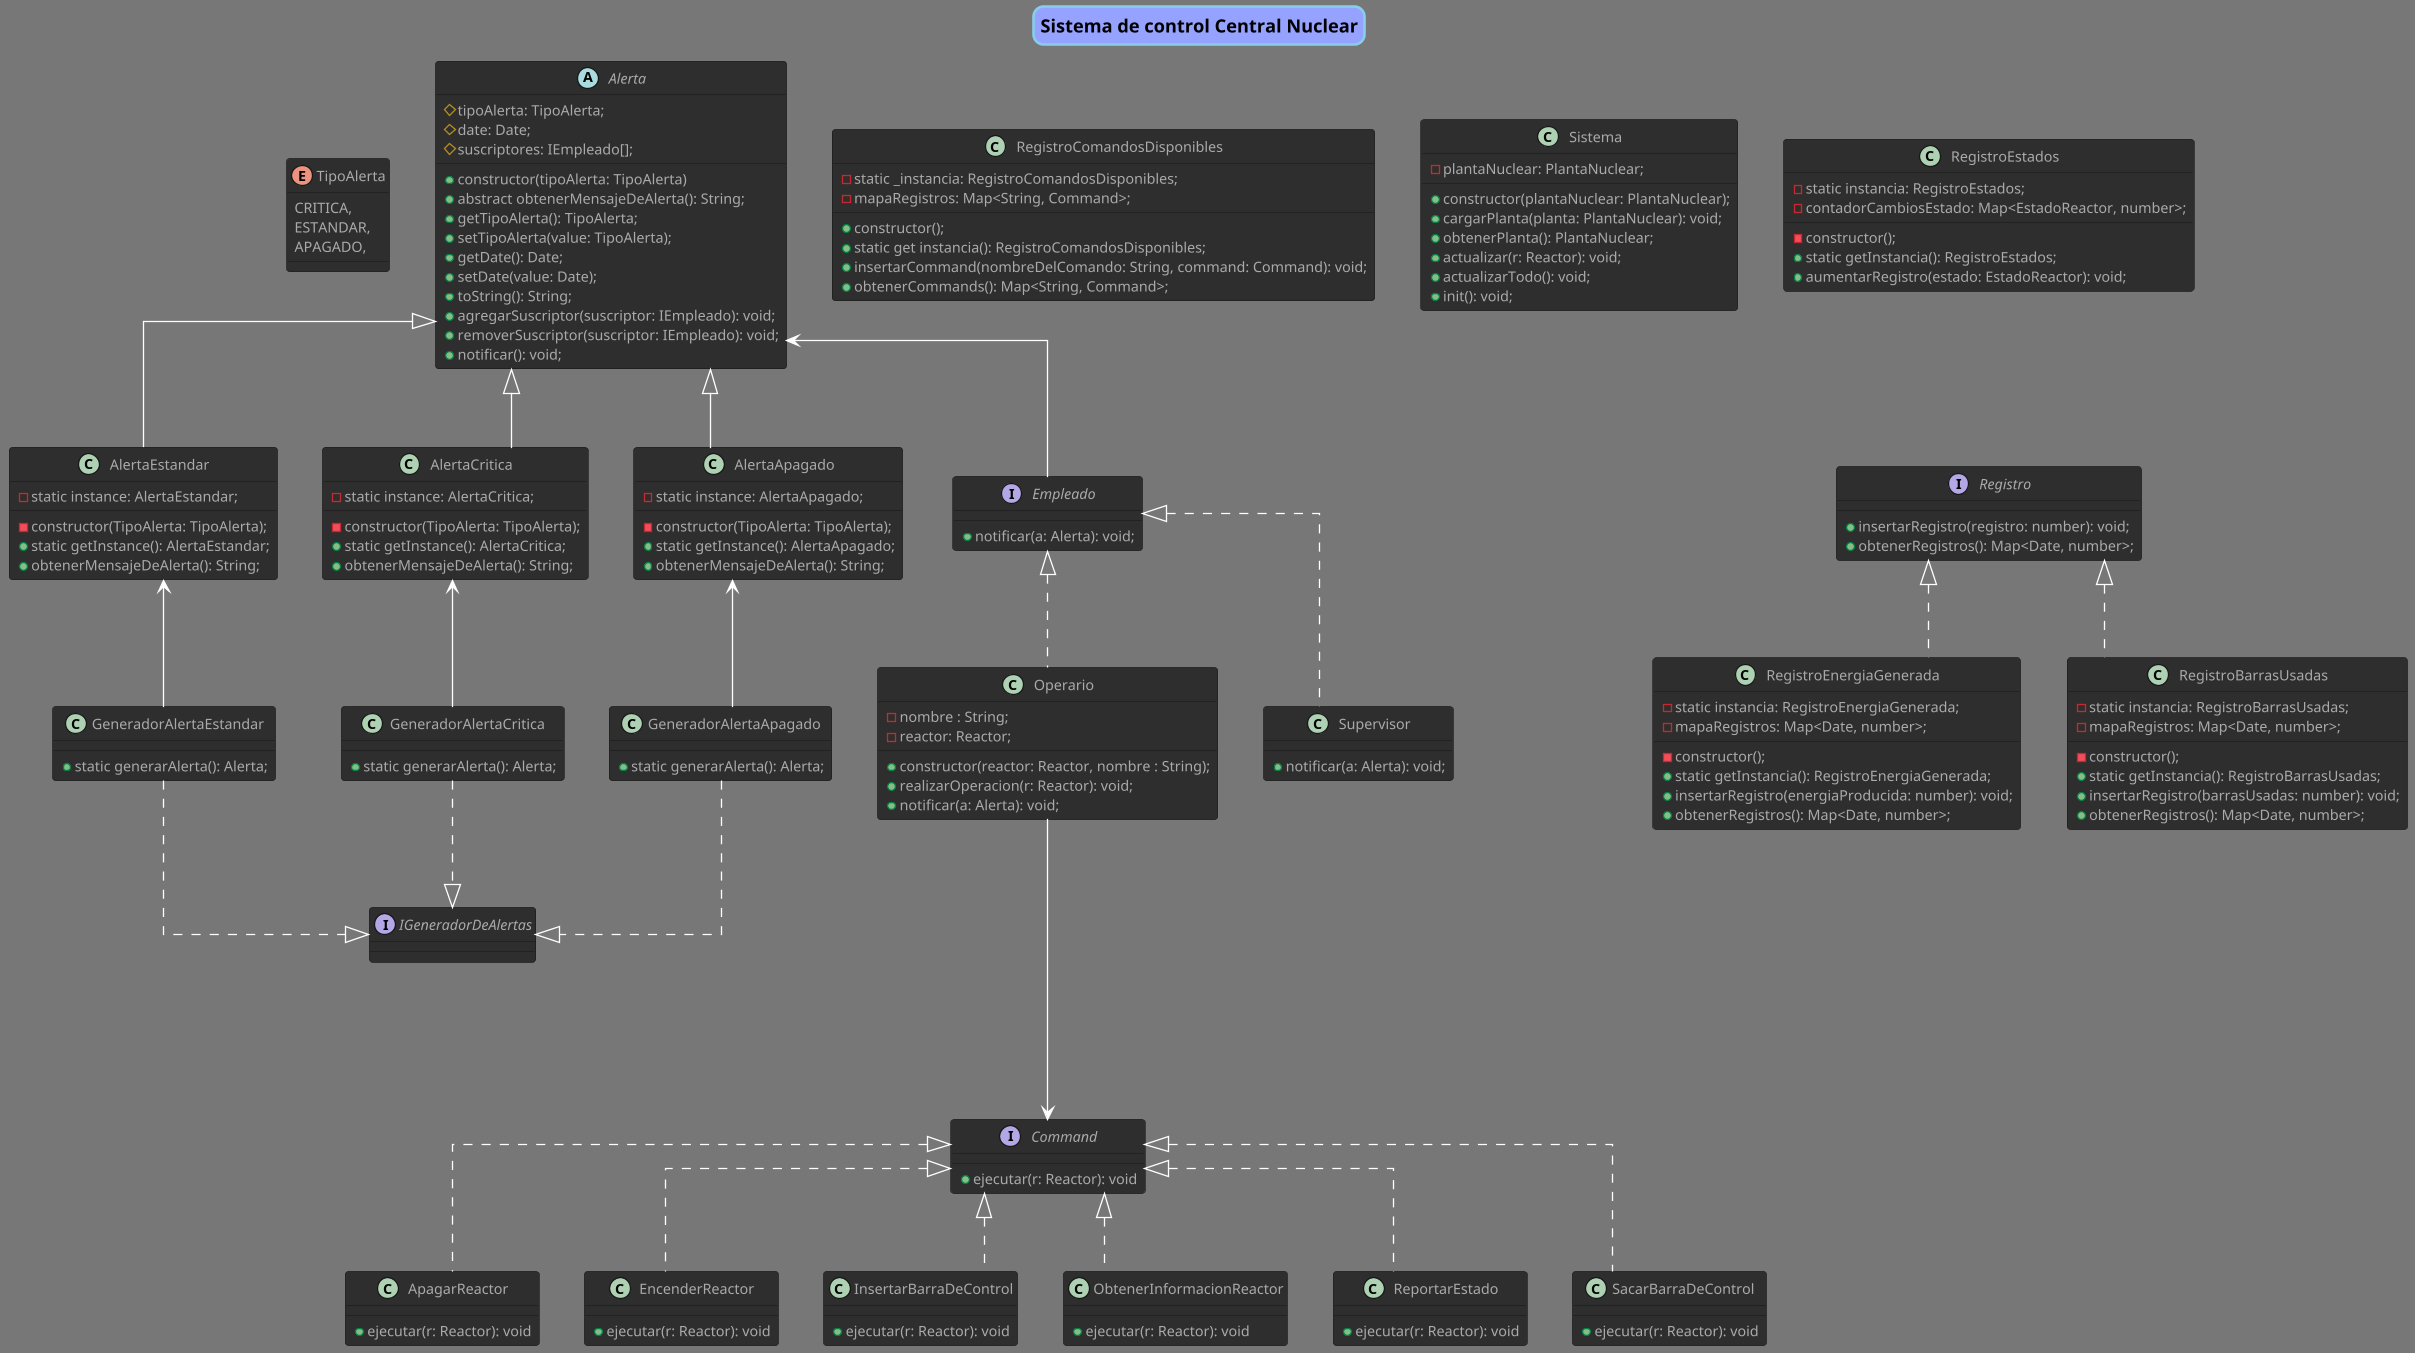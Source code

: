 @startuml Tp

title "Sistema de control Central Nuclear"
!theme reddress-darkblue
scale 1.3
skinparam Linetype ortho

skinparam titleBorderRoundCorner 15
skinparam titleBorderThickness 2
skinparam titleBorderColor skyBlue
skinparam titleBackgroundColor #96a2ff



interface Command {
    +ejecutar(r: Reactor): void
}

class ApagarReactor {
    +ejecutar(r: Reactor): void
}

class EncenderReactor {
    +ejecutar(r: Reactor): void
}

class InsertarBarraDeControl {
    +ejecutar(r: Reactor): void
}

class ObtenerInformacionReactor {
    +ejecutar(r: Reactor): void
}

class ReportarEstado {
    +ejecutar(r: Reactor): void
}

class SacarBarraDeControl {
    +ejecutar(r: Reactor): void
}

class RegistroComandosDisponibles {
    -static _instancia: RegistroComandosDisponibles;
    -mapaRegistros: Map<String, Command>;
    
    +constructor();
    +static get instancia(): RegistroComandosDisponibles;
    +insertarCommand(nombreDelComando: String, command: Command): void;
    +obtenerCommands(): Map<String, Command>;
}

abstract class Alerta {
    #tipoAlerta: TipoAlerta;
    #date: Date;
    #suscriptores: IEmpleado[];

    +constructor(tipoAlerta: TipoAlerta)
    +abstract obtenerMensajeDeAlerta(): String;
    +getTipoAlerta(): TipoAlerta;
    +setTipoAlerta(value: TipoAlerta);
    +getDate(): Date;
    +setDate(value: Date);
    +toString(): String;
    +agregarSuscriptor(suscriptor: IEmpleado): void;
    +removerSuscriptor(suscriptor: IEmpleado): void;
    +notificar(): void;
}

class AlertaApagado {
    -static instance: AlertaApagado;

    -constructor(TipoAlerta: TipoAlerta);
    +static getInstance(): AlertaApagado;
    +obtenerMensajeDeAlerta(): String;
}

class AlertaCritica {
    -static instance: AlertaCritica;

    -constructor(TipoAlerta: TipoAlerta);
    +static getInstance(): AlertaCritica;
    +obtenerMensajeDeAlerta(): String;
}

class AlertaEstandar {
    -static instance: AlertaEstandar;

    -constructor(TipoAlerta: TipoAlerta);
    +static getInstance(): AlertaEstandar;
    +obtenerMensajeDeAlerta(): String;
}

interface IGeneradorDeAlertas {

}

class GeneradorAlertaApagado {
    +static generarAlerta(): Alerta;
}

class GeneradorAlertaCritica {
    +static generarAlerta(): Alerta;
}

class GeneradorAlertaEstandar {
    +static generarAlerta(): Alerta;
}

enum TipoAlerta {
    CRITICA,
    ESTANDAR,
    APAGADO,
}

interface Empleado {
    +notificar(a: Alerta): void;
}

class Operario {
    -nombre : String;
    -reactor: Reactor;

    +constructor(reactor: Reactor, nombre : String);
    +realizarOperacion(r: Reactor): void;
    +notificar(a: Alerta): void;
}

class Supervisor {
    +notificar(a: Alerta): void;
}

class Sistema {
    -plantaNuclear: PlantaNuclear;

    +constructor(plantaNuclear: PlantaNuclear);
    +cargarPlanta(planta: PlantaNuclear): void;
    +obtenerPlanta(): PlantaNuclear;
    +actualizar(r: Reactor): void;
    +actualizarTodo(): void;
    +init(): void;
}

interface Registro {
    +insertarRegistro(registro: number): void;
    +obtenerRegistros(): Map<Date, number>;
}

class RegistroEstados {
    -static instancia: RegistroEstados;
    -contadorCambiosEstado: Map<EstadoReactor, number>;

    -constructor();
    +static getInstancia(): RegistroEstados;
    +aumentarRegistro(estado: EstadoReactor): void;
}

class RegistroEnergiaGenerada {
    -static instancia: RegistroEnergiaGenerada;
    -mapaRegistros: Map<Date, number>;

    -constructor();
    +static getInstancia(): RegistroEnergiaGenerada;
    +insertarRegistro(energiaProducida: number): void;
    +obtenerRegistros(): Map<Date, number>;
}

class RegistroBarrasUsadas {
    -static instancia: RegistroBarrasUsadas;
    -mapaRegistros: Map<Date, number>;

    -constructor();
    +static getInstancia(): RegistroBarrasUsadas;
    +insertarRegistro(barrasUsadas: number): void;
    +obtenerRegistros(): Map<Date, number>;
}

' Relaciones

Operario ----> Command

Alerta <|-- AlertaApagado
Alerta <|-- AlertaCritica
Alerta <|-- AlertaEstandar
Alerta -l[hidden]- TipoAlerta
Alerta <-- Empleado

Command <|.. ApagarReactor
Command <|.. EncenderReactor
Command <|.. InsertarBarraDeControl
Command <|.. ObtenerInformacionReactor
Command <|.. ReportarEstado
Command <|.. SacarBarraDeControl

IGeneradorDeAlertas <|.u. GeneradorAlertaApagado
IGeneradorDeAlertas <|.u. GeneradorAlertaCritica
IGeneradorDeAlertas <|.u. GeneradorAlertaEstandar

GeneradorAlertaApagado -u-> AlertaApagado
GeneradorAlertaCritica -u-> AlertaCritica
GeneradorAlertaEstandar -u-> AlertaEstandar

Empleado <|.. Operario
Empleado <|.. Supervisor

Registro <|.. RegistroEnergiaGenerada
Registro <|.. RegistroBarrasUsadas
RegistroEstados -d[hidden]- Registro

@enduml